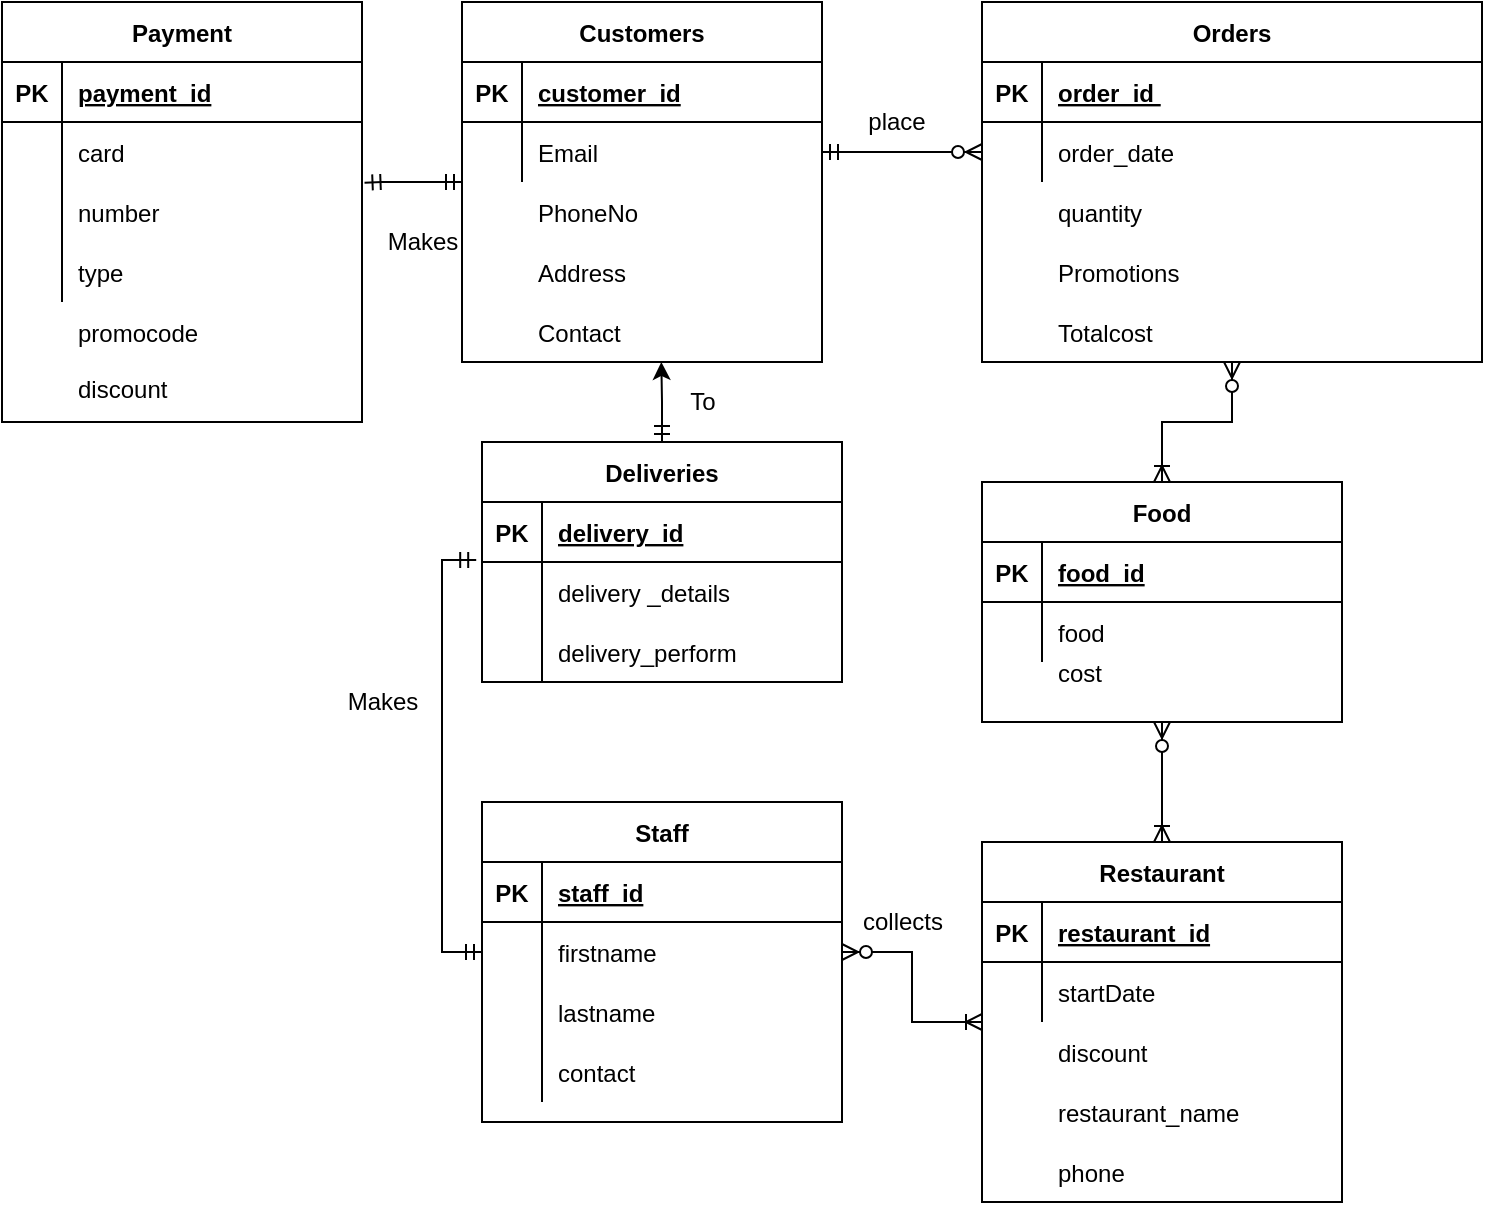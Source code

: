 <mxfile version="13.6.2" type="github">
  <diagram id="R2lEEEUBdFMjLlhIrx00" name="Page-1">
    <mxGraphModel dx="2158" dy="766" grid="1" gridSize="10" guides="1" tooltips="1" connect="1" arrows="1" fold="1" page="1" pageScale="1" pageWidth="850" pageHeight="1100" math="0" shadow="0" extFonts="Permanent Marker^https://fonts.googleapis.com/css?family=Permanent+Marker">
      <root>
        <mxCell id="0" />
        <mxCell id="1" parent="0" />
        <mxCell id="C-vyLk0tnHw3VtMMgP7b-1" value="" style="edgeStyle=entityRelationEdgeStyle;endArrow=ERzeroToMany;startArrow=ERmandOne;endFill=1;startFill=0;exitX=1;exitY=0.5;exitDx=0;exitDy=0;entryX=0;entryY=0.5;entryDx=0;entryDy=0;" parent="1" source="C-vyLk0tnHw3VtMMgP7b-27" target="C-vyLk0tnHw3VtMMgP7b-9" edge="1">
          <mxGeometry width="100" height="100" relative="1" as="geometry">
            <mxPoint x="340" y="720" as="sourcePoint" />
            <mxPoint x="450" y="195" as="targetPoint" />
          </mxGeometry>
        </mxCell>
        <mxCell id="m1bBSYShYzaY_PxV3mD9-1" value="" style="shape=partialRectangle;collapsible=0;dropTarget=0;pointerEvents=0;fillColor=none;points=[[0,0.5],[1,0.5]];portConstraint=eastwest;top=0;left=0;right=0;bottom=0;" vertex="1" parent="1">
          <mxGeometry x="440" y="210" width="250" height="30" as="geometry" />
        </mxCell>
        <mxCell id="m1bBSYShYzaY_PxV3mD9-2" value="" style="shape=partialRectangle;overflow=hidden;connectable=0;fillColor=none;top=0;left=0;bottom=0;right=0;" vertex="1" parent="m1bBSYShYzaY_PxV3mD9-1">
          <mxGeometry width="30" height="30" as="geometry" />
        </mxCell>
        <mxCell id="m1bBSYShYzaY_PxV3mD9-3" value="quantity" style="shape=partialRectangle;overflow=hidden;connectable=0;fillColor=none;top=0;left=0;bottom=0;right=0;align=left;spacingLeft=6;" vertex="1" parent="m1bBSYShYzaY_PxV3mD9-1">
          <mxGeometry x="30" width="220" height="30" as="geometry" />
        </mxCell>
        <mxCell id="m1bBSYShYzaY_PxV3mD9-4" value="Promotions" style="shape=partialRectangle;overflow=hidden;connectable=0;fillColor=none;top=0;left=0;bottom=0;right=0;align=left;spacingLeft=6;" vertex="1" parent="1">
          <mxGeometry x="470" y="240" width="190" height="30" as="geometry" />
        </mxCell>
        <mxCell id="m1bBSYShYzaY_PxV3mD9-5" value="PhoneNo" style="shape=partialRectangle;overflow=hidden;connectable=0;fillColor=none;top=0;left=0;bottom=0;right=0;align=left;spacingLeft=6;" vertex="1" parent="1">
          <mxGeometry x="210" y="210" width="150" height="30" as="geometry" />
        </mxCell>
        <mxCell id="m1bBSYShYzaY_PxV3mD9-6" value="Address" style="shape=partialRectangle;overflow=hidden;connectable=0;fillColor=none;top=0;left=0;bottom=0;right=0;align=left;spacingLeft=6;" vertex="1" parent="1">
          <mxGeometry x="210" y="240" width="150" height="30" as="geometry" />
        </mxCell>
        <mxCell id="m1bBSYShYzaY_PxV3mD9-96" style="edgeStyle=orthogonalEdgeStyle;rounded=0;orthogonalLoop=1;jettySize=auto;html=1;entryX=1.007;entryY=0.011;entryDx=0;entryDy=0;entryPerimeter=0;startArrow=ERmandOne;startFill=0;endArrow=ERmandOne;endFill=0;" edge="1" parent="1" source="C-vyLk0tnHw3VtMMgP7b-23" target="m1bBSYShYzaY_PxV3mD9-43">
          <mxGeometry relative="1" as="geometry">
            <Array as="points">
              <mxPoint x="140" y="210" />
              <mxPoint x="140" y="210" />
            </Array>
          </mxGeometry>
        </mxCell>
        <mxCell id="C-vyLk0tnHw3VtMMgP7b-23" value="Customers" style="shape=table;startSize=30;container=1;collapsible=1;childLayout=tableLayout;fixedRows=1;rowLines=0;fontStyle=1;align=center;resizeLast=1;" parent="1" vertex="1">
          <mxGeometry x="180" y="120" width="180" height="180" as="geometry" />
        </mxCell>
        <mxCell id="C-vyLk0tnHw3VtMMgP7b-24" value="" style="shape=partialRectangle;collapsible=0;dropTarget=0;pointerEvents=0;fillColor=none;points=[[0,0.5],[1,0.5]];portConstraint=eastwest;top=0;left=0;right=0;bottom=1;" parent="C-vyLk0tnHw3VtMMgP7b-23" vertex="1">
          <mxGeometry y="30" width="180" height="30" as="geometry" />
        </mxCell>
        <mxCell id="C-vyLk0tnHw3VtMMgP7b-25" value="PK" style="shape=partialRectangle;overflow=hidden;connectable=0;fillColor=none;top=0;left=0;bottom=0;right=0;fontStyle=1;" parent="C-vyLk0tnHw3VtMMgP7b-24" vertex="1">
          <mxGeometry width="30" height="30" as="geometry" />
        </mxCell>
        <mxCell id="C-vyLk0tnHw3VtMMgP7b-26" value="customer_id" style="shape=partialRectangle;overflow=hidden;connectable=0;fillColor=none;top=0;left=0;bottom=0;right=0;align=left;spacingLeft=6;fontStyle=5;" parent="C-vyLk0tnHw3VtMMgP7b-24" vertex="1">
          <mxGeometry x="30" width="150" height="30" as="geometry" />
        </mxCell>
        <mxCell id="C-vyLk0tnHw3VtMMgP7b-27" value="" style="shape=partialRectangle;collapsible=0;dropTarget=0;pointerEvents=0;fillColor=none;points=[[0,0.5],[1,0.5]];portConstraint=eastwest;top=0;left=0;right=0;bottom=0;" parent="C-vyLk0tnHw3VtMMgP7b-23" vertex="1">
          <mxGeometry y="60" width="180" height="30" as="geometry" />
        </mxCell>
        <mxCell id="C-vyLk0tnHw3VtMMgP7b-28" value="" style="shape=partialRectangle;overflow=hidden;connectable=0;fillColor=none;top=0;left=0;bottom=0;right=0;" parent="C-vyLk0tnHw3VtMMgP7b-27" vertex="1">
          <mxGeometry width="30" height="30" as="geometry" />
        </mxCell>
        <mxCell id="C-vyLk0tnHw3VtMMgP7b-29" value="Email" style="shape=partialRectangle;overflow=hidden;connectable=0;fillColor=none;top=0;left=0;bottom=0;right=0;align=left;spacingLeft=6;" parent="C-vyLk0tnHw3VtMMgP7b-27" vertex="1">
          <mxGeometry x="30" width="150" height="30" as="geometry" />
        </mxCell>
        <mxCell id="m1bBSYShYzaY_PxV3mD9-98" style="edgeStyle=orthogonalEdgeStyle;rounded=0;orthogonalLoop=1;jettySize=auto;html=1;entryX=0.5;entryY=0;entryDx=0;entryDy=0;startArrow=ERzeroToMany;startFill=1;endArrow=ERoneToMany;endFill=0;" edge="1" parent="1" source="C-vyLk0tnHw3VtMMgP7b-2" target="m1bBSYShYzaY_PxV3mD9-84">
          <mxGeometry relative="1" as="geometry" />
        </mxCell>
        <mxCell id="C-vyLk0tnHw3VtMMgP7b-2" value="Orders" style="shape=table;startSize=30;container=1;collapsible=1;childLayout=tableLayout;fixedRows=1;rowLines=0;fontStyle=1;align=center;resizeLast=1;" parent="1" vertex="1">
          <mxGeometry x="440" y="120" width="250" height="180" as="geometry" />
        </mxCell>
        <mxCell id="C-vyLk0tnHw3VtMMgP7b-3" value="" style="shape=partialRectangle;collapsible=0;dropTarget=0;pointerEvents=0;fillColor=none;points=[[0,0.5],[1,0.5]];portConstraint=eastwest;top=0;left=0;right=0;bottom=1;" parent="C-vyLk0tnHw3VtMMgP7b-2" vertex="1">
          <mxGeometry y="30" width="250" height="30" as="geometry" />
        </mxCell>
        <mxCell id="C-vyLk0tnHw3VtMMgP7b-4" value="PK" style="shape=partialRectangle;overflow=hidden;connectable=0;fillColor=none;top=0;left=0;bottom=0;right=0;fontStyle=1;" parent="C-vyLk0tnHw3VtMMgP7b-3" vertex="1">
          <mxGeometry width="30" height="30" as="geometry" />
        </mxCell>
        <mxCell id="C-vyLk0tnHw3VtMMgP7b-5" value="order_id " style="shape=partialRectangle;overflow=hidden;connectable=0;fillColor=none;top=0;left=0;bottom=0;right=0;align=left;spacingLeft=6;fontStyle=5;" parent="C-vyLk0tnHw3VtMMgP7b-3" vertex="1">
          <mxGeometry x="30" width="220" height="30" as="geometry" />
        </mxCell>
        <mxCell id="C-vyLk0tnHw3VtMMgP7b-9" value="" style="shape=partialRectangle;collapsible=0;dropTarget=0;pointerEvents=0;fillColor=none;points=[[0,0.5],[1,0.5]];portConstraint=eastwest;top=0;left=0;right=0;bottom=0;" parent="C-vyLk0tnHw3VtMMgP7b-2" vertex="1">
          <mxGeometry y="60" width="250" height="30" as="geometry" />
        </mxCell>
        <mxCell id="C-vyLk0tnHw3VtMMgP7b-10" value="" style="shape=partialRectangle;overflow=hidden;connectable=0;fillColor=none;top=0;left=0;bottom=0;right=0;" parent="C-vyLk0tnHw3VtMMgP7b-9" vertex="1">
          <mxGeometry width="30" height="30" as="geometry" />
        </mxCell>
        <mxCell id="C-vyLk0tnHw3VtMMgP7b-11" value="order_date" style="shape=partialRectangle;overflow=hidden;connectable=0;fillColor=none;top=0;left=0;bottom=0;right=0;align=left;spacingLeft=6;" parent="C-vyLk0tnHw3VtMMgP7b-9" vertex="1">
          <mxGeometry x="30" width="220" height="30" as="geometry" />
        </mxCell>
        <mxCell id="m1bBSYShYzaY_PxV3mD9-20" value="Contact" style="shape=partialRectangle;overflow=hidden;connectable=0;fillColor=none;top=0;left=0;bottom=0;right=0;align=left;spacingLeft=6;" vertex="1" parent="1">
          <mxGeometry x="210" y="270" width="150" height="30" as="geometry" />
        </mxCell>
        <mxCell id="m1bBSYShYzaY_PxV3mD9-21" value="place" style="text;html=1;align=center;verticalAlign=middle;resizable=0;points=[];autosize=1;" vertex="1" parent="1">
          <mxGeometry x="377" y="170" width="40" height="20" as="geometry" />
        </mxCell>
        <mxCell id="m1bBSYShYzaY_PxV3mD9-22" value="Totalcost" style="shape=partialRectangle;overflow=hidden;connectable=0;fillColor=none;top=0;left=0;bottom=0;right=0;align=left;spacingLeft=6;" vertex="1" parent="1">
          <mxGeometry x="470" y="270" width="190" height="30" as="geometry" />
        </mxCell>
        <mxCell id="m1bBSYShYzaY_PxV3mD9-67" value="discount" style="shape=partialRectangle;connectable=0;fillColor=none;top=0;left=0;bottom=0;right=0;align=left;spacingLeft=6;overflow=hidden;" vertex="1" parent="1">
          <mxGeometry x="-20" y="298" width="150" height="30" as="geometry" />
        </mxCell>
        <mxCell id="m1bBSYShYzaY_PxV3mD9-68" value="promocode" style="shape=partialRectangle;connectable=0;fillColor=none;top=0;left=0;bottom=0;right=0;align=left;spacingLeft=6;overflow=hidden;" vertex="1" parent="1">
          <mxGeometry x="-20" y="270" width="150" height="30" as="geometry" />
        </mxCell>
        <mxCell id="m1bBSYShYzaY_PxV3mD9-72" style="edgeStyle=orthogonalEdgeStyle;rounded=0;orthogonalLoop=1;jettySize=auto;html=1;exitX=0.5;exitY=0;exitDx=0;exitDy=0;startArrow=ERmandOne;startFill=0;" edge="1" parent="1" source="m1bBSYShYzaY_PxV3mD9-23">
          <mxGeometry relative="1" as="geometry">
            <mxPoint x="279.667" y="300" as="targetPoint" />
          </mxGeometry>
        </mxCell>
        <mxCell id="m1bBSYShYzaY_PxV3mD9-23" value="Deliveries" style="shape=table;startSize=30;container=1;collapsible=1;childLayout=tableLayout;fixedRows=1;rowLines=0;fontStyle=1;align=center;resizeLast=1;" vertex="1" parent="1">
          <mxGeometry x="190" y="340" width="180" height="120" as="geometry" />
        </mxCell>
        <mxCell id="m1bBSYShYzaY_PxV3mD9-24" value="" style="shape=partialRectangle;collapsible=0;dropTarget=0;pointerEvents=0;fillColor=none;top=0;left=0;bottom=1;right=0;points=[[0,0.5],[1,0.5]];portConstraint=eastwest;" vertex="1" parent="m1bBSYShYzaY_PxV3mD9-23">
          <mxGeometry y="30" width="180" height="30" as="geometry" />
        </mxCell>
        <mxCell id="m1bBSYShYzaY_PxV3mD9-25" value="PK" style="shape=partialRectangle;connectable=0;fillColor=none;top=0;left=0;bottom=0;right=0;fontStyle=1;overflow=hidden;" vertex="1" parent="m1bBSYShYzaY_PxV3mD9-24">
          <mxGeometry width="30" height="30" as="geometry" />
        </mxCell>
        <mxCell id="m1bBSYShYzaY_PxV3mD9-26" value="delivery_id" style="shape=partialRectangle;connectable=0;fillColor=none;top=0;left=0;bottom=0;right=0;align=left;spacingLeft=6;fontStyle=5;overflow=hidden;" vertex="1" parent="m1bBSYShYzaY_PxV3mD9-24">
          <mxGeometry x="30" width="150" height="30" as="geometry" />
        </mxCell>
        <mxCell id="m1bBSYShYzaY_PxV3mD9-27" value="" style="shape=partialRectangle;collapsible=0;dropTarget=0;pointerEvents=0;fillColor=none;top=0;left=0;bottom=0;right=0;points=[[0,0.5],[1,0.5]];portConstraint=eastwest;" vertex="1" parent="m1bBSYShYzaY_PxV3mD9-23">
          <mxGeometry y="60" width="180" height="30" as="geometry" />
        </mxCell>
        <mxCell id="m1bBSYShYzaY_PxV3mD9-28" value="" style="shape=partialRectangle;connectable=0;fillColor=none;top=0;left=0;bottom=0;right=0;editable=1;overflow=hidden;" vertex="1" parent="m1bBSYShYzaY_PxV3mD9-27">
          <mxGeometry width="30" height="30" as="geometry" />
        </mxCell>
        <mxCell id="m1bBSYShYzaY_PxV3mD9-29" value="delivery _details" style="shape=partialRectangle;connectable=0;fillColor=none;top=0;left=0;bottom=0;right=0;align=left;spacingLeft=6;overflow=hidden;" vertex="1" parent="m1bBSYShYzaY_PxV3mD9-27">
          <mxGeometry x="30" width="150" height="30" as="geometry" />
        </mxCell>
        <mxCell id="m1bBSYShYzaY_PxV3mD9-30" value="" style="shape=partialRectangle;collapsible=0;dropTarget=0;pointerEvents=0;fillColor=none;top=0;left=0;bottom=0;right=0;points=[[0,0.5],[1,0.5]];portConstraint=eastwest;" vertex="1" parent="m1bBSYShYzaY_PxV3mD9-23">
          <mxGeometry y="90" width="180" height="30" as="geometry" />
        </mxCell>
        <mxCell id="m1bBSYShYzaY_PxV3mD9-31" value="" style="shape=partialRectangle;connectable=0;fillColor=none;top=0;left=0;bottom=0;right=0;editable=1;overflow=hidden;" vertex="1" parent="m1bBSYShYzaY_PxV3mD9-30">
          <mxGeometry width="30" height="30" as="geometry" />
        </mxCell>
        <mxCell id="m1bBSYShYzaY_PxV3mD9-32" value="delivery_perform" style="shape=partialRectangle;connectable=0;fillColor=none;top=0;left=0;bottom=0;right=0;align=left;spacingLeft=6;overflow=hidden;" vertex="1" parent="m1bBSYShYzaY_PxV3mD9-30">
          <mxGeometry x="30" width="150" height="30" as="geometry" />
        </mxCell>
        <mxCell id="m1bBSYShYzaY_PxV3mD9-81" value="discount" style="shape=partialRectangle;overflow=hidden;connectable=0;fillColor=none;top=0;left=0;bottom=0;right=0;align=left;spacingLeft=6;" vertex="1" parent="1">
          <mxGeometry x="470" y="630" width="150" height="30" as="geometry" />
        </mxCell>
        <mxCell id="m1bBSYShYzaY_PxV3mD9-82" value="restaurant_name" style="shape=partialRectangle;overflow=hidden;connectable=0;fillColor=none;top=0;left=0;bottom=0;right=0;align=left;spacingLeft=6;" vertex="1" parent="1">
          <mxGeometry x="470" y="660" width="150" height="30" as="geometry" />
        </mxCell>
        <mxCell id="m1bBSYShYzaY_PxV3mD9-83" value="phone" style="shape=partialRectangle;overflow=hidden;connectable=0;fillColor=none;top=0;left=0;bottom=0;right=0;align=left;spacingLeft=6;" vertex="1" parent="1">
          <mxGeometry x="470" y="690" width="150" height="30" as="geometry" />
        </mxCell>
        <mxCell id="m1bBSYShYzaY_PxV3mD9-91" value="" style="shape=partialRectangle;collapsible=0;dropTarget=0;pointerEvents=0;fillColor=none;points=[[0,0.5],[1,0.5]];portConstraint=eastwest;top=0;left=0;right=0;bottom=0;" vertex="1" parent="1">
          <mxGeometry x="440" y="440" width="180" height="30" as="geometry" />
        </mxCell>
        <mxCell id="m1bBSYShYzaY_PxV3mD9-92" value="" style="shape=partialRectangle;overflow=hidden;connectable=0;fillColor=none;top=0;left=0;bottom=0;right=0;" vertex="1" parent="m1bBSYShYzaY_PxV3mD9-91">
          <mxGeometry width="30" height="30" as="geometry" />
        </mxCell>
        <mxCell id="m1bBSYShYzaY_PxV3mD9-93" value="cost" style="shape=partialRectangle;overflow=hidden;connectable=0;fillColor=none;top=0;left=0;bottom=0;right=0;align=left;spacingLeft=6;" vertex="1" parent="m1bBSYShYzaY_PxV3mD9-91">
          <mxGeometry x="30" width="150" height="30" as="geometry" />
        </mxCell>
        <mxCell id="m1bBSYShYzaY_PxV3mD9-36" value="Payment" style="shape=table;startSize=30;container=1;collapsible=1;childLayout=tableLayout;fixedRows=1;rowLines=0;fontStyle=1;align=center;resizeLast=1;" vertex="1" parent="1">
          <mxGeometry x="-50" y="120" width="180" height="210" as="geometry" />
        </mxCell>
        <mxCell id="m1bBSYShYzaY_PxV3mD9-37" value="" style="shape=partialRectangle;collapsible=0;dropTarget=0;pointerEvents=0;fillColor=none;top=0;left=0;bottom=1;right=0;points=[[0,0.5],[1,0.5]];portConstraint=eastwest;" vertex="1" parent="m1bBSYShYzaY_PxV3mD9-36">
          <mxGeometry y="30" width="180" height="30" as="geometry" />
        </mxCell>
        <mxCell id="m1bBSYShYzaY_PxV3mD9-38" value="PK" style="shape=partialRectangle;connectable=0;fillColor=none;top=0;left=0;bottom=0;right=0;fontStyle=1;overflow=hidden;" vertex="1" parent="m1bBSYShYzaY_PxV3mD9-37">
          <mxGeometry width="30" height="30" as="geometry" />
        </mxCell>
        <mxCell id="m1bBSYShYzaY_PxV3mD9-39" value="payment_id" style="shape=partialRectangle;connectable=0;fillColor=none;top=0;left=0;bottom=0;right=0;align=left;spacingLeft=6;fontStyle=5;overflow=hidden;" vertex="1" parent="m1bBSYShYzaY_PxV3mD9-37">
          <mxGeometry x="30" width="150" height="30" as="geometry" />
        </mxCell>
        <mxCell id="m1bBSYShYzaY_PxV3mD9-40" value="" style="shape=partialRectangle;collapsible=0;dropTarget=0;pointerEvents=0;fillColor=none;top=0;left=0;bottom=0;right=0;points=[[0,0.5],[1,0.5]];portConstraint=eastwest;" vertex="1" parent="m1bBSYShYzaY_PxV3mD9-36">
          <mxGeometry y="60" width="180" height="30" as="geometry" />
        </mxCell>
        <mxCell id="m1bBSYShYzaY_PxV3mD9-41" value="" style="shape=partialRectangle;connectable=0;fillColor=none;top=0;left=0;bottom=0;right=0;editable=1;overflow=hidden;" vertex="1" parent="m1bBSYShYzaY_PxV3mD9-40">
          <mxGeometry width="30" height="30" as="geometry" />
        </mxCell>
        <mxCell id="m1bBSYShYzaY_PxV3mD9-42" value="card" style="shape=partialRectangle;connectable=0;fillColor=none;top=0;left=0;bottom=0;right=0;align=left;spacingLeft=6;overflow=hidden;" vertex="1" parent="m1bBSYShYzaY_PxV3mD9-40">
          <mxGeometry x="30" width="150" height="30" as="geometry" />
        </mxCell>
        <mxCell id="m1bBSYShYzaY_PxV3mD9-43" value="" style="shape=partialRectangle;collapsible=0;dropTarget=0;pointerEvents=0;fillColor=none;top=0;left=0;bottom=0;right=0;points=[[0,0.5],[1,0.5]];portConstraint=eastwest;" vertex="1" parent="m1bBSYShYzaY_PxV3mD9-36">
          <mxGeometry y="90" width="180" height="30" as="geometry" />
        </mxCell>
        <mxCell id="m1bBSYShYzaY_PxV3mD9-44" value="" style="shape=partialRectangle;connectable=0;fillColor=none;top=0;left=0;bottom=0;right=0;editable=1;overflow=hidden;" vertex="1" parent="m1bBSYShYzaY_PxV3mD9-43">
          <mxGeometry width="30" height="30" as="geometry" />
        </mxCell>
        <mxCell id="m1bBSYShYzaY_PxV3mD9-45" value="number" style="shape=partialRectangle;connectable=0;fillColor=none;top=0;left=0;bottom=0;right=0;align=left;spacingLeft=6;overflow=hidden;" vertex="1" parent="m1bBSYShYzaY_PxV3mD9-43">
          <mxGeometry x="30" width="150" height="30" as="geometry" />
        </mxCell>
        <mxCell id="m1bBSYShYzaY_PxV3mD9-46" value="" style="shape=partialRectangle;collapsible=0;dropTarget=0;pointerEvents=0;fillColor=none;top=0;left=0;bottom=0;right=0;points=[[0,0.5],[1,0.5]];portConstraint=eastwest;" vertex="1" parent="m1bBSYShYzaY_PxV3mD9-36">
          <mxGeometry y="120" width="180" height="30" as="geometry" />
        </mxCell>
        <mxCell id="m1bBSYShYzaY_PxV3mD9-47" value="" style="shape=partialRectangle;connectable=0;fillColor=none;top=0;left=0;bottom=0;right=0;editable=1;overflow=hidden;" vertex="1" parent="m1bBSYShYzaY_PxV3mD9-46">
          <mxGeometry width="30" height="30" as="geometry" />
        </mxCell>
        <mxCell id="m1bBSYShYzaY_PxV3mD9-48" value="type" style="shape=partialRectangle;connectable=0;fillColor=none;top=0;left=0;bottom=0;right=0;align=left;spacingLeft=6;overflow=hidden;" vertex="1" parent="m1bBSYShYzaY_PxV3mD9-46">
          <mxGeometry x="30" width="150" height="30" as="geometry" />
        </mxCell>
        <mxCell id="m1bBSYShYzaY_PxV3mD9-7" value="Staff" style="shape=table;startSize=30;container=1;collapsible=1;childLayout=tableLayout;fixedRows=1;rowLines=0;fontStyle=1;align=center;resizeLast=1;" vertex="1" parent="1">
          <mxGeometry x="190" y="520" width="180" height="160" as="geometry" />
        </mxCell>
        <mxCell id="m1bBSYShYzaY_PxV3mD9-8" value="" style="shape=partialRectangle;collapsible=0;dropTarget=0;pointerEvents=0;fillColor=none;top=0;left=0;bottom=1;right=0;points=[[0,0.5],[1,0.5]];portConstraint=eastwest;" vertex="1" parent="m1bBSYShYzaY_PxV3mD9-7">
          <mxGeometry y="30" width="180" height="30" as="geometry" />
        </mxCell>
        <mxCell id="m1bBSYShYzaY_PxV3mD9-9" value="PK" style="shape=partialRectangle;connectable=0;fillColor=none;top=0;left=0;bottom=0;right=0;fontStyle=1;overflow=hidden;" vertex="1" parent="m1bBSYShYzaY_PxV3mD9-8">
          <mxGeometry width="30" height="30" as="geometry" />
        </mxCell>
        <mxCell id="m1bBSYShYzaY_PxV3mD9-10" value="staff_id" style="shape=partialRectangle;connectable=0;fillColor=none;top=0;left=0;bottom=0;right=0;align=left;spacingLeft=6;fontStyle=5;overflow=hidden;" vertex="1" parent="m1bBSYShYzaY_PxV3mD9-8">
          <mxGeometry x="30" width="150" height="30" as="geometry" />
        </mxCell>
        <mxCell id="m1bBSYShYzaY_PxV3mD9-11" value="" style="shape=partialRectangle;collapsible=0;dropTarget=0;pointerEvents=0;fillColor=none;top=0;left=0;bottom=0;right=0;points=[[0,0.5],[1,0.5]];portConstraint=eastwest;" vertex="1" parent="m1bBSYShYzaY_PxV3mD9-7">
          <mxGeometry y="60" width="180" height="30" as="geometry" />
        </mxCell>
        <mxCell id="m1bBSYShYzaY_PxV3mD9-12" value="" style="shape=partialRectangle;connectable=0;fillColor=none;top=0;left=0;bottom=0;right=0;editable=1;overflow=hidden;" vertex="1" parent="m1bBSYShYzaY_PxV3mD9-11">
          <mxGeometry width="30" height="30" as="geometry" />
        </mxCell>
        <mxCell id="m1bBSYShYzaY_PxV3mD9-13" value="firstname" style="shape=partialRectangle;connectable=0;fillColor=none;top=0;left=0;bottom=0;right=0;align=left;spacingLeft=6;overflow=hidden;" vertex="1" parent="m1bBSYShYzaY_PxV3mD9-11">
          <mxGeometry x="30" width="150" height="30" as="geometry" />
        </mxCell>
        <mxCell id="m1bBSYShYzaY_PxV3mD9-14" value="" style="shape=partialRectangle;collapsible=0;dropTarget=0;pointerEvents=0;fillColor=none;top=0;left=0;bottom=0;right=0;points=[[0,0.5],[1,0.5]];portConstraint=eastwest;" vertex="1" parent="m1bBSYShYzaY_PxV3mD9-7">
          <mxGeometry y="90" width="180" height="30" as="geometry" />
        </mxCell>
        <mxCell id="m1bBSYShYzaY_PxV3mD9-15" value="" style="shape=partialRectangle;connectable=0;fillColor=none;top=0;left=0;bottom=0;right=0;editable=1;overflow=hidden;" vertex="1" parent="m1bBSYShYzaY_PxV3mD9-14">
          <mxGeometry width="30" height="30" as="geometry" />
        </mxCell>
        <mxCell id="m1bBSYShYzaY_PxV3mD9-16" value="lastname" style="shape=partialRectangle;connectable=0;fillColor=none;top=0;left=0;bottom=0;right=0;align=left;spacingLeft=6;overflow=hidden;" vertex="1" parent="m1bBSYShYzaY_PxV3mD9-14">
          <mxGeometry x="30" width="150" height="30" as="geometry" />
        </mxCell>
        <mxCell id="m1bBSYShYzaY_PxV3mD9-17" value="" style="shape=partialRectangle;collapsible=0;dropTarget=0;pointerEvents=0;fillColor=none;top=0;left=0;bottom=0;right=0;points=[[0,0.5],[1,0.5]];portConstraint=eastwest;" vertex="1" parent="m1bBSYShYzaY_PxV3mD9-7">
          <mxGeometry y="120" width="180" height="30" as="geometry" />
        </mxCell>
        <mxCell id="m1bBSYShYzaY_PxV3mD9-18" value="" style="shape=partialRectangle;connectable=0;fillColor=none;top=0;left=0;bottom=0;right=0;editable=1;overflow=hidden;" vertex="1" parent="m1bBSYShYzaY_PxV3mD9-17">
          <mxGeometry width="30" height="30" as="geometry" />
        </mxCell>
        <mxCell id="m1bBSYShYzaY_PxV3mD9-19" value="contact" style="shape=partialRectangle;connectable=0;fillColor=none;top=0;left=0;bottom=0;right=0;align=left;spacingLeft=6;overflow=hidden;" vertex="1" parent="m1bBSYShYzaY_PxV3mD9-17">
          <mxGeometry x="30" width="150" height="30" as="geometry" />
        </mxCell>
        <mxCell id="m1bBSYShYzaY_PxV3mD9-95" style="edgeStyle=orthogonalEdgeStyle;rounded=0;orthogonalLoop=1;jettySize=auto;html=1;entryX=-0.016;entryY=-0.017;entryDx=0;entryDy=0;entryPerimeter=0;startArrow=ERmandOne;startFill=0;endArrow=ERmandOne;endFill=0;" edge="1" parent="1" source="m1bBSYShYzaY_PxV3mD9-11" target="m1bBSYShYzaY_PxV3mD9-27">
          <mxGeometry relative="1" as="geometry">
            <Array as="points">
              <mxPoint x="170" y="595" />
              <mxPoint x="170" y="399" />
              <mxPoint x="187" y="399" />
            </Array>
          </mxGeometry>
        </mxCell>
        <mxCell id="m1bBSYShYzaY_PxV3mD9-97" value="Makes" style="text;html=1;align=center;verticalAlign=middle;resizable=0;points=[];autosize=1;" vertex="1" parent="1">
          <mxGeometry x="115" y="460" width="50" height="20" as="geometry" />
        </mxCell>
        <mxCell id="m1bBSYShYzaY_PxV3mD9-74" value="Restaurant" style="shape=table;startSize=30;container=1;collapsible=1;childLayout=tableLayout;fixedRows=1;rowLines=0;fontStyle=1;align=center;resizeLast=1;" vertex="1" parent="1">
          <mxGeometry x="440" y="540" width="180" height="180" as="geometry" />
        </mxCell>
        <mxCell id="m1bBSYShYzaY_PxV3mD9-75" value="" style="shape=partialRectangle;collapsible=0;dropTarget=0;pointerEvents=0;fillColor=none;points=[[0,0.5],[1,0.5]];portConstraint=eastwest;top=0;left=0;right=0;bottom=1;" vertex="1" parent="m1bBSYShYzaY_PxV3mD9-74">
          <mxGeometry y="30" width="180" height="30" as="geometry" />
        </mxCell>
        <mxCell id="m1bBSYShYzaY_PxV3mD9-76" value="PK" style="shape=partialRectangle;overflow=hidden;connectable=0;fillColor=none;top=0;left=0;bottom=0;right=0;fontStyle=1;" vertex="1" parent="m1bBSYShYzaY_PxV3mD9-75">
          <mxGeometry width="30" height="30" as="geometry" />
        </mxCell>
        <mxCell id="m1bBSYShYzaY_PxV3mD9-77" value="restaurant_id" style="shape=partialRectangle;overflow=hidden;connectable=0;fillColor=none;top=0;left=0;bottom=0;right=0;align=left;spacingLeft=6;fontStyle=5;" vertex="1" parent="m1bBSYShYzaY_PxV3mD9-75">
          <mxGeometry x="30" width="150" height="30" as="geometry" />
        </mxCell>
        <mxCell id="m1bBSYShYzaY_PxV3mD9-78" value="" style="shape=partialRectangle;collapsible=0;dropTarget=0;pointerEvents=0;fillColor=none;points=[[0,0.5],[1,0.5]];portConstraint=eastwest;top=0;left=0;right=0;bottom=0;" vertex="1" parent="m1bBSYShYzaY_PxV3mD9-74">
          <mxGeometry y="60" width="180" height="30" as="geometry" />
        </mxCell>
        <mxCell id="m1bBSYShYzaY_PxV3mD9-79" value="" style="shape=partialRectangle;overflow=hidden;connectable=0;fillColor=none;top=0;left=0;bottom=0;right=0;" vertex="1" parent="m1bBSYShYzaY_PxV3mD9-78">
          <mxGeometry width="30" height="30" as="geometry" />
        </mxCell>
        <mxCell id="m1bBSYShYzaY_PxV3mD9-80" value="startDate" style="shape=partialRectangle;overflow=hidden;connectable=0;fillColor=none;top=0;left=0;bottom=0;right=0;align=left;spacingLeft=6;" vertex="1" parent="m1bBSYShYzaY_PxV3mD9-78">
          <mxGeometry x="30" width="150" height="30" as="geometry" />
        </mxCell>
        <mxCell id="m1bBSYShYzaY_PxV3mD9-99" style="edgeStyle=orthogonalEdgeStyle;rounded=0;orthogonalLoop=1;jettySize=auto;html=1;entryX=0.5;entryY=0;entryDx=0;entryDy=0;startArrow=ERzeroToMany;startFill=1;endArrow=ERoneToMany;endFill=0;" edge="1" parent="1" source="m1bBSYShYzaY_PxV3mD9-84" target="m1bBSYShYzaY_PxV3mD9-74">
          <mxGeometry relative="1" as="geometry" />
        </mxCell>
        <mxCell id="m1bBSYShYzaY_PxV3mD9-84" value="Food" style="shape=table;startSize=30;container=1;collapsible=1;childLayout=tableLayout;fixedRows=1;rowLines=0;fontStyle=1;align=center;resizeLast=1;" vertex="1" parent="1">
          <mxGeometry x="440" y="360" width="180" height="120" as="geometry" />
        </mxCell>
        <mxCell id="m1bBSYShYzaY_PxV3mD9-85" value="" style="shape=partialRectangle;collapsible=0;dropTarget=0;pointerEvents=0;fillColor=none;points=[[0,0.5],[1,0.5]];portConstraint=eastwest;top=0;left=0;right=0;bottom=1;" vertex="1" parent="m1bBSYShYzaY_PxV3mD9-84">
          <mxGeometry y="30" width="180" height="30" as="geometry" />
        </mxCell>
        <mxCell id="m1bBSYShYzaY_PxV3mD9-86" value="PK" style="shape=partialRectangle;overflow=hidden;connectable=0;fillColor=none;top=0;left=0;bottom=0;right=0;fontStyle=1;" vertex="1" parent="m1bBSYShYzaY_PxV3mD9-85">
          <mxGeometry width="30" height="30" as="geometry" />
        </mxCell>
        <mxCell id="m1bBSYShYzaY_PxV3mD9-87" value="food_id" style="shape=partialRectangle;overflow=hidden;connectable=0;fillColor=none;top=0;left=0;bottom=0;right=0;align=left;spacingLeft=6;fontStyle=5;" vertex="1" parent="m1bBSYShYzaY_PxV3mD9-85">
          <mxGeometry x="30" width="150" height="30" as="geometry" />
        </mxCell>
        <mxCell id="m1bBSYShYzaY_PxV3mD9-88" value="" style="shape=partialRectangle;collapsible=0;dropTarget=0;pointerEvents=0;fillColor=none;points=[[0,0.5],[1,0.5]];portConstraint=eastwest;top=0;left=0;right=0;bottom=0;" vertex="1" parent="m1bBSYShYzaY_PxV3mD9-84">
          <mxGeometry y="60" width="180" height="30" as="geometry" />
        </mxCell>
        <mxCell id="m1bBSYShYzaY_PxV3mD9-89" value="" style="shape=partialRectangle;overflow=hidden;connectable=0;fillColor=none;top=0;left=0;bottom=0;right=0;" vertex="1" parent="m1bBSYShYzaY_PxV3mD9-88">
          <mxGeometry width="30" height="30" as="geometry" />
        </mxCell>
        <mxCell id="m1bBSYShYzaY_PxV3mD9-90" value="food" style="shape=partialRectangle;overflow=hidden;connectable=0;fillColor=none;top=0;left=0;bottom=0;right=0;align=left;spacingLeft=6;" vertex="1" parent="m1bBSYShYzaY_PxV3mD9-88">
          <mxGeometry x="30" width="150" height="30" as="geometry" />
        </mxCell>
        <mxCell id="m1bBSYShYzaY_PxV3mD9-100" value="To" style="text;html=1;align=center;verticalAlign=middle;resizable=0;points=[];autosize=1;" vertex="1" parent="1">
          <mxGeometry x="285" y="310" width="30" height="20" as="geometry" />
        </mxCell>
        <mxCell id="m1bBSYShYzaY_PxV3mD9-101" value="Makes" style="text;html=1;align=center;verticalAlign=middle;resizable=0;points=[];autosize=1;" vertex="1" parent="1">
          <mxGeometry x="135" y="230" width="50" height="20" as="geometry" />
        </mxCell>
        <mxCell id="m1bBSYShYzaY_PxV3mD9-103" style="edgeStyle=orthogonalEdgeStyle;rounded=0;orthogonalLoop=1;jettySize=auto;html=1;entryX=0;entryY=0.5;entryDx=0;entryDy=0;startArrow=ERzeroToMany;startFill=1;endArrow=ERoneToMany;endFill=0;" edge="1" parent="1" source="m1bBSYShYzaY_PxV3mD9-11" target="m1bBSYShYzaY_PxV3mD9-74">
          <mxGeometry relative="1" as="geometry" />
        </mxCell>
        <mxCell id="m1bBSYShYzaY_PxV3mD9-104" value="collects" style="text;html=1;align=center;verticalAlign=middle;resizable=0;points=[];autosize=1;" vertex="1" parent="1">
          <mxGeometry x="370" y="570" width="60" height="20" as="geometry" />
        </mxCell>
      </root>
    </mxGraphModel>
  </diagram>
</mxfile>
